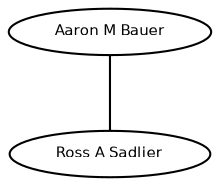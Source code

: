 graph G {
size="3,3";
node [fontsize=7, fontname="Helvetica"];
edge [fontsize=7, fontname="Helvetica"];
node0 [label="Aaron M Bauer", width=0.27433100247,height=0.27433100247];
node1 [label="Ross A Sadlier", width=0.27433100247,height=0.27433100247];
node0 -- node1 [label=""];
}

